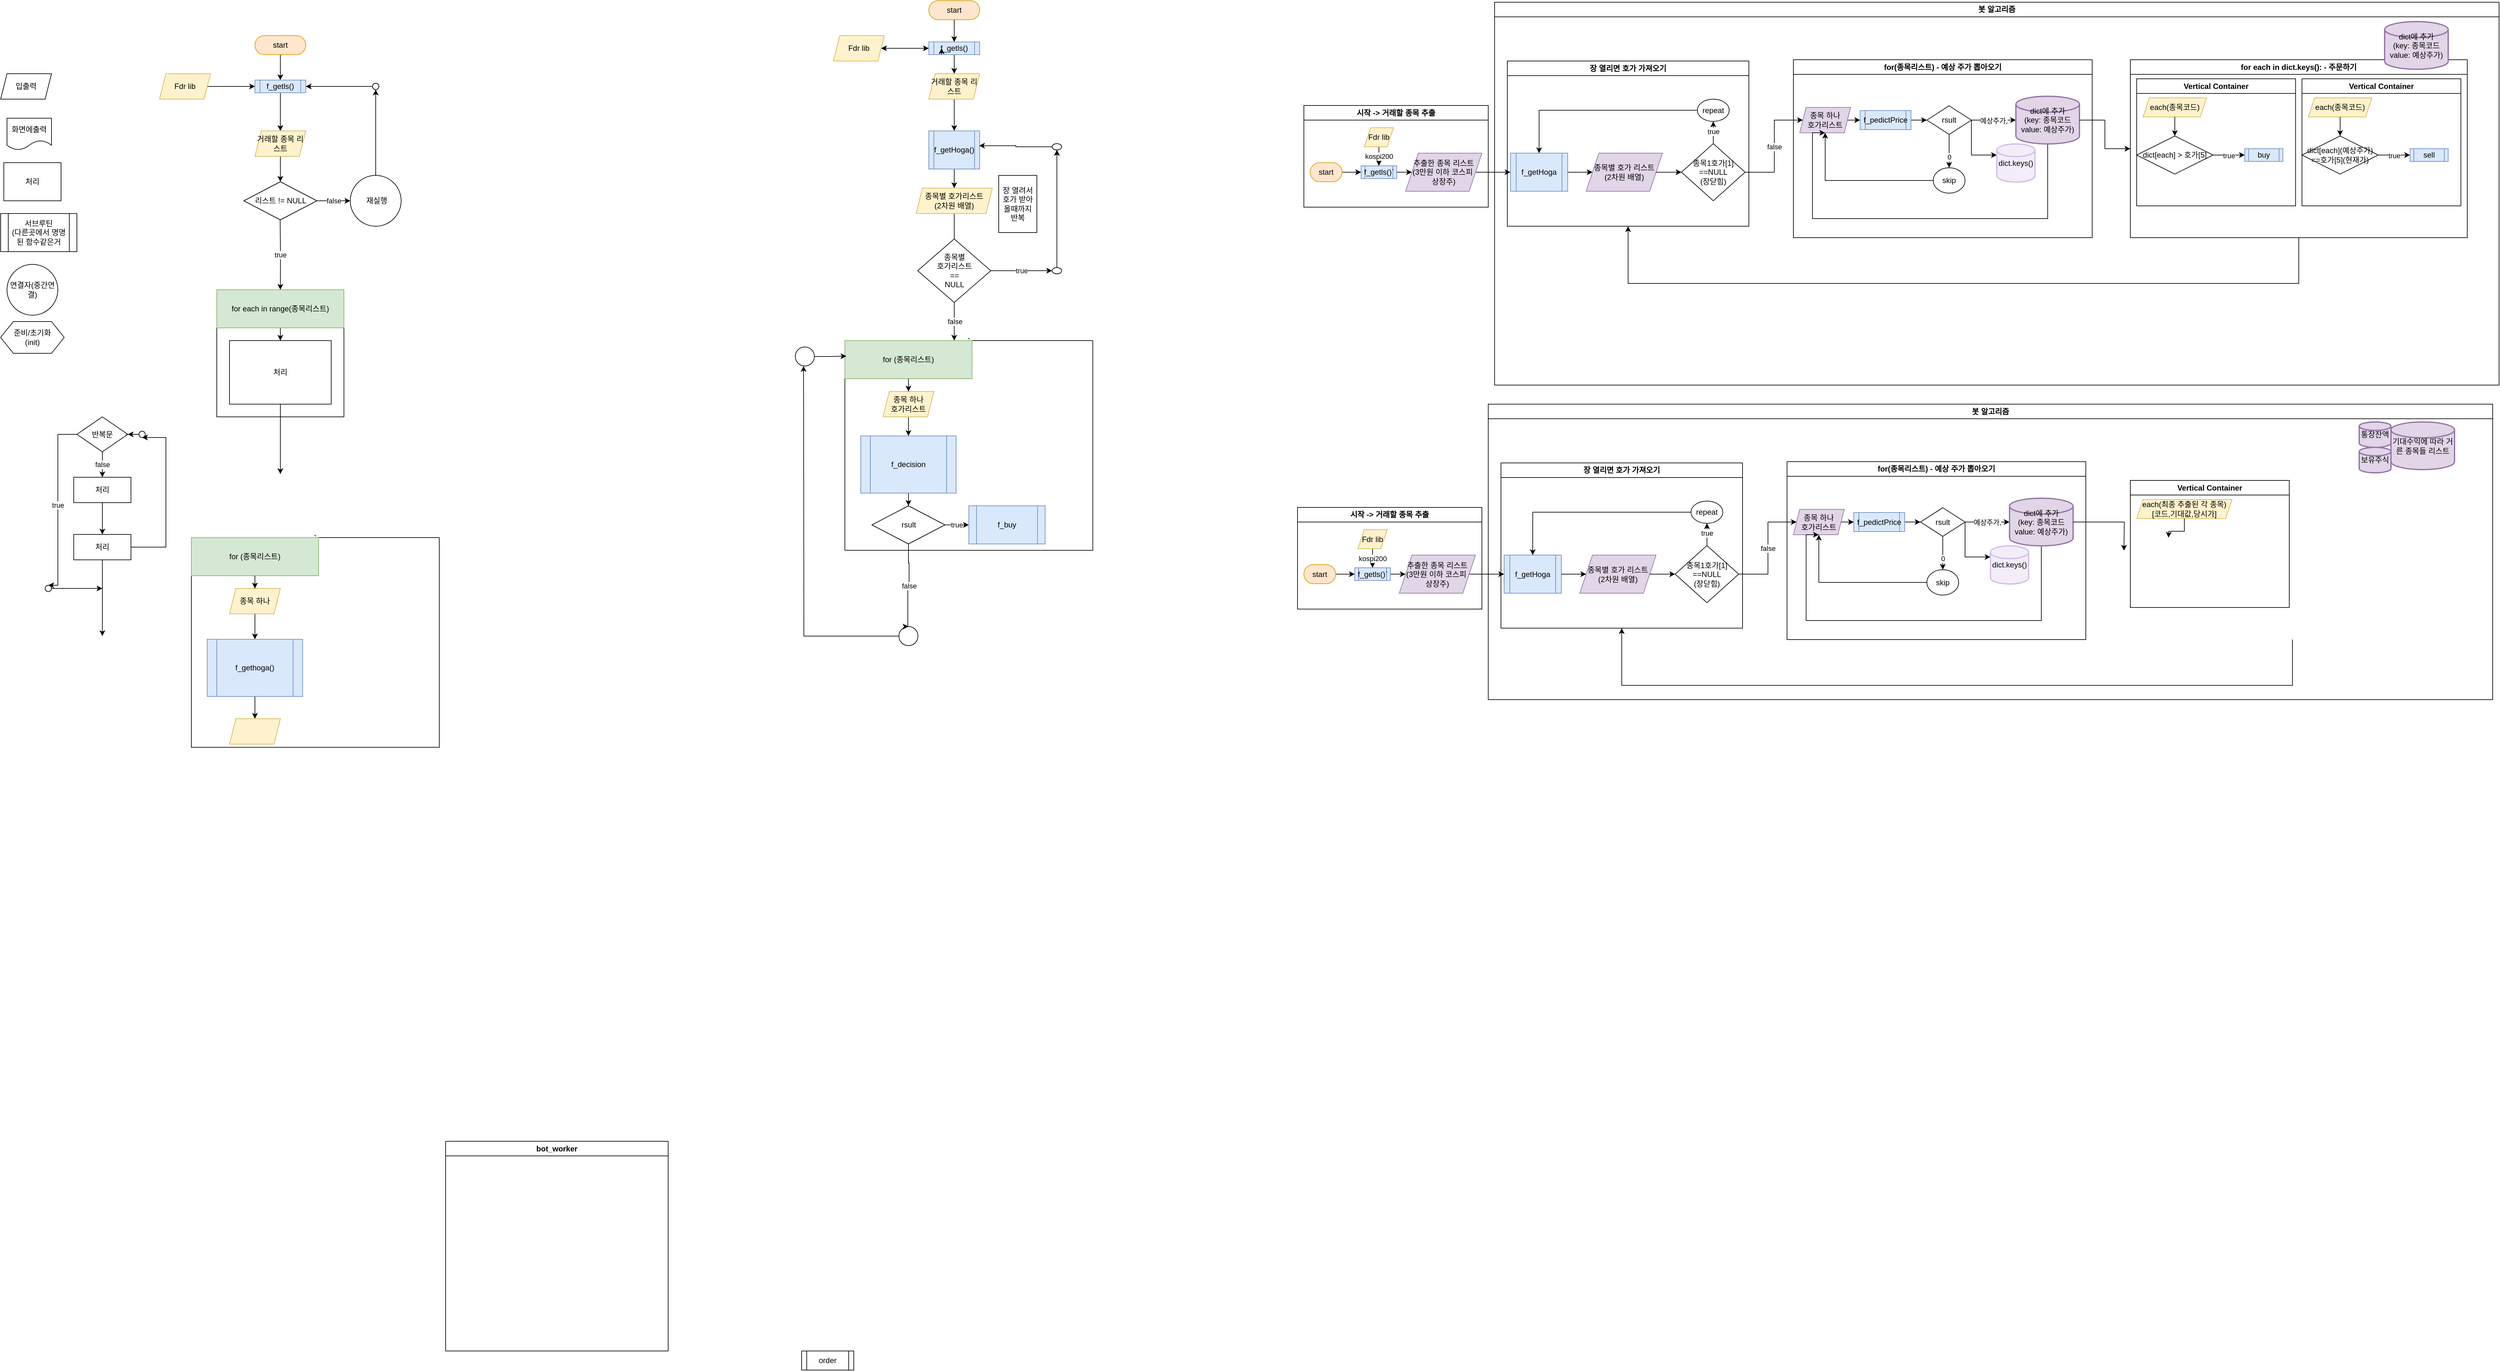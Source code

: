 <mxfile version="21.6.1" type="device">
  <diagram name="페이지-1" id="1V1hIyzYWLw6n8yJ7-vo">
    <mxGraphModel dx="819" dy="478" grid="1" gridSize="10" guides="1" tooltips="1" connect="1" arrows="1" fold="1" page="1" pageScale="1" pageWidth="827" pageHeight="1169" math="0" shadow="0">
      <root>
        <mxCell id="0" />
        <mxCell id="1" parent="0" />
        <mxCell id="tCUpVD0nMmIW89mL0y8f-20" value="false" style="edgeStyle=orthogonalEdgeStyle;rounded=0;orthogonalLoop=1;jettySize=auto;html=1;" parent="1" source="tCUpVD0nMmIW89mL0y8f-1" edge="1">
          <mxGeometry relative="1" as="geometry">
            <mxPoint x="550" y="340.0" as="targetPoint" />
          </mxGeometry>
        </mxCell>
        <mxCell id="tCUpVD0nMmIW89mL0y8f-21" value="true" style="edgeStyle=orthogonalEdgeStyle;rounded=0;orthogonalLoop=1;jettySize=auto;html=1;entryX=0.5;entryY=0;entryDx=0;entryDy=0;" parent="1" target="tCUpVD0nMmIW89mL0y8f-63" edge="1">
          <mxGeometry relative="1" as="geometry">
            <mxPoint x="440.0" y="480" as="targetPoint" />
            <mxPoint x="439.66" y="370.0" as="sourcePoint" />
          </mxGeometry>
        </mxCell>
        <mxCell id="tCUpVD0nMmIW89mL0y8f-1" value="리스트 != NULL" style="rhombus;whiteSpace=wrap;html=1;" parent="1" vertex="1">
          <mxGeometry x="382.5" y="310" width="115" height="60" as="geometry" />
        </mxCell>
        <mxCell id="tCUpVD0nMmIW89mL0y8f-14" style="edgeStyle=orthogonalEdgeStyle;rounded=0;orthogonalLoop=1;jettySize=auto;html=1;" parent="1" source="tCUpVD0nMmIW89mL0y8f-2" target="tCUpVD0nMmIW89mL0y8f-13" edge="1">
          <mxGeometry relative="1" as="geometry" />
        </mxCell>
        <mxCell id="tCUpVD0nMmIW89mL0y8f-2" value="start" style="rounded=1;whiteSpace=wrap;html=1;arcSize=50;fillColor=#ffe6cc;strokeColor=#d79b00;" parent="1" vertex="1">
          <mxGeometry x="400" y="80" width="80" height="30" as="geometry" />
        </mxCell>
        <mxCell id="tCUpVD0nMmIW89mL0y8f-3" value="입출력" style="shape=parallelogram;perimeter=parallelogramPerimeter;whiteSpace=wrap;html=1;fixedSize=1;size=10;" parent="1" vertex="1">
          <mxGeometry y="140" width="80" height="40" as="geometry" />
        </mxCell>
        <mxCell id="tCUpVD0nMmIW89mL0y8f-4" value="화면에출력" style="shape=document;whiteSpace=wrap;html=1;boundedLbl=1;" parent="1" vertex="1">
          <mxGeometry x="10" y="210" width="70" height="50" as="geometry" />
        </mxCell>
        <mxCell id="tCUpVD0nMmIW89mL0y8f-5" value="처리" style="rounded=0;whiteSpace=wrap;html=1;" parent="1" vertex="1">
          <mxGeometry x="5" y="280" width="90" height="60" as="geometry" />
        </mxCell>
        <mxCell id="tCUpVD0nMmIW89mL0y8f-7" value="서브루틴&lt;br&gt;(다른곳에서 명명된 함수같은거" style="shape=process;whiteSpace=wrap;html=1;backgroundOutline=1;" parent="1" vertex="1">
          <mxGeometry y="360" width="120" height="60" as="geometry" />
        </mxCell>
        <mxCell id="tCUpVD0nMmIW89mL0y8f-9" value="연결자(중간연결)" style="ellipse;whiteSpace=wrap;html=1;aspect=fixed;" parent="1" vertex="1">
          <mxGeometry x="10" y="440" width="80" height="80" as="geometry" />
        </mxCell>
        <mxCell id="tCUpVD0nMmIW89mL0y8f-12" value="준비/초기화&lt;br&gt;(init)" style="shape=hexagon;perimeter=hexagonPerimeter2;whiteSpace=wrap;html=1;fixedSize=1;" parent="1" vertex="1">
          <mxGeometry y="530" width="100" height="50" as="geometry" />
        </mxCell>
        <mxCell id="tCUpVD0nMmIW89mL0y8f-16" style="edgeStyle=orthogonalEdgeStyle;rounded=0;orthogonalLoop=1;jettySize=auto;html=1;entryX=0.5;entryY=0;entryDx=0;entryDy=0;" parent="1" source="tCUpVD0nMmIW89mL0y8f-13" target="tCUpVD0nMmIW89mL0y8f-15" edge="1">
          <mxGeometry relative="1" as="geometry" />
        </mxCell>
        <mxCell id="tCUpVD0nMmIW89mL0y8f-13" value="f_getls()" style="shape=process;whiteSpace=wrap;html=1;backgroundOutline=1;fillColor=#dae8fc;strokeColor=#6c8ebf;" parent="1" vertex="1">
          <mxGeometry x="400" y="150" width="80" height="20" as="geometry" />
        </mxCell>
        <mxCell id="tCUpVD0nMmIW89mL0y8f-19" style="edgeStyle=orthogonalEdgeStyle;rounded=0;orthogonalLoop=1;jettySize=auto;html=1;entryX=0.5;entryY=0;entryDx=0;entryDy=0;" parent="1" source="tCUpVD0nMmIW89mL0y8f-15" target="tCUpVD0nMmIW89mL0y8f-1" edge="1">
          <mxGeometry relative="1" as="geometry" />
        </mxCell>
        <mxCell id="tCUpVD0nMmIW89mL0y8f-15" value="거래할 종목 리스트" style="shape=parallelogram;perimeter=parallelogramPerimeter;whiteSpace=wrap;html=1;fixedSize=1;size=10;fillColor=#fff2cc;strokeColor=#d6b656;" parent="1" vertex="1">
          <mxGeometry x="400" y="230" width="80" height="40" as="geometry" />
        </mxCell>
        <mxCell id="tCUpVD0nMmIW89mL0y8f-18" style="edgeStyle=orthogonalEdgeStyle;rounded=0;orthogonalLoop=1;jettySize=auto;html=1;entryX=0;entryY=0.5;entryDx=0;entryDy=0;" parent="1" source="tCUpVD0nMmIW89mL0y8f-17" target="tCUpVD0nMmIW89mL0y8f-13" edge="1">
          <mxGeometry relative="1" as="geometry" />
        </mxCell>
        <mxCell id="tCUpVD0nMmIW89mL0y8f-17" value="Fdr lib" style="shape=parallelogram;perimeter=parallelogramPerimeter;whiteSpace=wrap;html=1;fixedSize=1;size=10;fillColor=#fff2cc;strokeColor=#d6b656;" parent="1" vertex="1">
          <mxGeometry x="250" y="140" width="80" height="40" as="geometry" />
        </mxCell>
        <mxCell id="tCUpVD0nMmIW89mL0y8f-24" style="edgeStyle=orthogonalEdgeStyle;rounded=0;orthogonalLoop=1;jettySize=auto;html=1;entryX=0.5;entryY=1;entryDx=0;entryDy=0;" parent="1" source="tCUpVD0nMmIW89mL0y8f-22" target="tCUpVD0nMmIW89mL0y8f-25" edge="1">
          <mxGeometry relative="1" as="geometry">
            <mxPoint x="590" y="180" as="targetPoint" />
          </mxGeometry>
        </mxCell>
        <mxCell id="tCUpVD0nMmIW89mL0y8f-22" value="&amp;nbsp;재실행" style="ellipse;whiteSpace=wrap;html=1;aspect=fixed;" parent="1" vertex="1">
          <mxGeometry x="550" y="300" width="80" height="80" as="geometry" />
        </mxCell>
        <mxCell id="tCUpVD0nMmIW89mL0y8f-26" style="edgeStyle=orthogonalEdgeStyle;rounded=0;orthogonalLoop=1;jettySize=auto;html=1;entryX=1;entryY=0.5;entryDx=0;entryDy=0;" parent="1" source="tCUpVD0nMmIW89mL0y8f-25" target="tCUpVD0nMmIW89mL0y8f-13" edge="1">
          <mxGeometry relative="1" as="geometry" />
        </mxCell>
        <mxCell id="tCUpVD0nMmIW89mL0y8f-25" value="" style="ellipse;whiteSpace=wrap;html=1;aspect=fixed;" parent="1" vertex="1">
          <mxGeometry x="585" y="155" width="10" height="10" as="geometry" />
        </mxCell>
        <mxCell id="tCUpVD0nMmIW89mL0y8f-46" value="false" style="edgeStyle=orthogonalEdgeStyle;rounded=0;orthogonalLoop=1;jettySize=auto;html=1;" parent="1" source="tCUpVD0nMmIW89mL0y8f-48" target="tCUpVD0nMmIW89mL0y8f-50" edge="1">
          <mxGeometry relative="1" as="geometry">
            <mxPoint x="160" y="775" as="targetPoint" />
          </mxGeometry>
        </mxCell>
        <mxCell id="tCUpVD0nMmIW89mL0y8f-47" value="true" style="edgeStyle=orthogonalEdgeStyle;rounded=0;orthogonalLoop=1;jettySize=auto;html=1;entryX=0.5;entryY=0;entryDx=0;entryDy=0;" parent="1" source="tCUpVD0nMmIW89mL0y8f-48" target="tCUpVD0nMmIW89mL0y8f-57" edge="1">
          <mxGeometry relative="1" as="geometry">
            <mxPoint x="70" y="925" as="targetPoint" />
            <Array as="points">
              <mxPoint x="90" y="708" />
              <mxPoint x="90" y="945" />
            </Array>
          </mxGeometry>
        </mxCell>
        <mxCell id="tCUpVD0nMmIW89mL0y8f-48" value="반복문" style="rhombus;whiteSpace=wrap;html=1;" parent="1" vertex="1">
          <mxGeometry x="120" y="680" width="80" height="55" as="geometry" />
        </mxCell>
        <mxCell id="tCUpVD0nMmIW89mL0y8f-49" style="edgeStyle=orthogonalEdgeStyle;rounded=0;orthogonalLoop=1;jettySize=auto;html=1;" parent="1" source="tCUpVD0nMmIW89mL0y8f-50" target="tCUpVD0nMmIW89mL0y8f-53" edge="1">
          <mxGeometry relative="1" as="geometry">
            <mxPoint x="160" y="865" as="targetPoint" />
          </mxGeometry>
        </mxCell>
        <mxCell id="tCUpVD0nMmIW89mL0y8f-50" value="처리" style="rounded=0;whiteSpace=wrap;html=1;" parent="1" vertex="1">
          <mxGeometry x="115" y="775" width="90" height="40" as="geometry" />
        </mxCell>
        <mxCell id="tCUpVD0nMmIW89mL0y8f-51" style="edgeStyle=orthogonalEdgeStyle;rounded=0;orthogonalLoop=1;jettySize=auto;html=1;entryX=0.5;entryY=1;entryDx=0;entryDy=0;" parent="1" source="tCUpVD0nMmIW89mL0y8f-53" target="tCUpVD0nMmIW89mL0y8f-55" edge="1">
          <mxGeometry relative="1" as="geometry">
            <mxPoint x="260.0" y="775" as="targetPoint" />
            <Array as="points">
              <mxPoint x="260" y="885" />
              <mxPoint x="260" y="713" />
            </Array>
          </mxGeometry>
        </mxCell>
        <mxCell id="tCUpVD0nMmIW89mL0y8f-52" style="edgeStyle=orthogonalEdgeStyle;rounded=0;orthogonalLoop=1;jettySize=auto;html=1;" parent="1" source="tCUpVD0nMmIW89mL0y8f-53" edge="1">
          <mxGeometry relative="1" as="geometry">
            <mxPoint x="160" y="1025" as="targetPoint" />
          </mxGeometry>
        </mxCell>
        <mxCell id="tCUpVD0nMmIW89mL0y8f-53" value="처리" style="rounded=0;whiteSpace=wrap;html=1;" parent="1" vertex="1">
          <mxGeometry x="115" y="865" width="90" height="40" as="geometry" />
        </mxCell>
        <mxCell id="tCUpVD0nMmIW89mL0y8f-54" style="edgeStyle=orthogonalEdgeStyle;rounded=0;orthogonalLoop=1;jettySize=auto;html=1;entryX=1;entryY=0.5;entryDx=0;entryDy=0;" parent="1" source="tCUpVD0nMmIW89mL0y8f-55" target="tCUpVD0nMmIW89mL0y8f-48" edge="1">
          <mxGeometry relative="1" as="geometry" />
        </mxCell>
        <mxCell id="tCUpVD0nMmIW89mL0y8f-55" value="" style="ellipse;whiteSpace=wrap;html=1;aspect=fixed;" parent="1" vertex="1">
          <mxGeometry x="217.5" y="702.5" width="10" height="10" as="geometry" />
        </mxCell>
        <mxCell id="tCUpVD0nMmIW89mL0y8f-56" style="edgeStyle=orthogonalEdgeStyle;rounded=0;orthogonalLoop=1;jettySize=auto;html=1;" parent="1" source="tCUpVD0nMmIW89mL0y8f-57" edge="1">
          <mxGeometry relative="1" as="geometry">
            <mxPoint x="160" y="950" as="targetPoint" />
          </mxGeometry>
        </mxCell>
        <mxCell id="tCUpVD0nMmIW89mL0y8f-57" value="" style="ellipse;whiteSpace=wrap;html=1;aspect=fixed;" parent="1" vertex="1">
          <mxGeometry x="70" y="945" width="10" height="10" as="geometry" />
        </mxCell>
        <mxCell id="tCUpVD0nMmIW89mL0y8f-63" value="" style="swimlane;startSize=0;" parent="1" vertex="1">
          <mxGeometry x="340" y="480" width="200" height="200" as="geometry" />
        </mxCell>
        <mxCell id="tCUpVD0nMmIW89mL0y8f-66" style="edgeStyle=orthogonalEdgeStyle;rounded=0;orthogonalLoop=1;jettySize=auto;html=1;entryX=0.5;entryY=0;entryDx=0;entryDy=0;" parent="tCUpVD0nMmIW89mL0y8f-63" source="tCUpVD0nMmIW89mL0y8f-64" target="tCUpVD0nMmIW89mL0y8f-65" edge="1">
          <mxGeometry relative="1" as="geometry" />
        </mxCell>
        <mxCell id="tCUpVD0nMmIW89mL0y8f-64" value="for each in range(종목리스트)" style="rounded=0;whiteSpace=wrap;html=1;fillColor=#d5e8d4;strokeColor=#82b366;" parent="tCUpVD0nMmIW89mL0y8f-63" vertex="1">
          <mxGeometry width="200" height="60" as="geometry" />
        </mxCell>
        <mxCell id="tCUpVD0nMmIW89mL0y8f-67" style="edgeStyle=orthogonalEdgeStyle;rounded=0;orthogonalLoop=1;jettySize=auto;html=1;" parent="tCUpVD0nMmIW89mL0y8f-63" source="tCUpVD0nMmIW89mL0y8f-65" edge="1">
          <mxGeometry relative="1" as="geometry">
            <mxPoint x="100" y="290" as="targetPoint" />
          </mxGeometry>
        </mxCell>
        <mxCell id="tCUpVD0nMmIW89mL0y8f-65" value="처리" style="rounded=0;whiteSpace=wrap;html=1;" parent="tCUpVD0nMmIW89mL0y8f-63" vertex="1">
          <mxGeometry x="20" y="80" width="160" height="100" as="geometry" />
        </mxCell>
        <mxCell id="tCUpVD0nMmIW89mL0y8f-77" value="`" style="swimlane;startSize=0;" parent="1" vertex="1">
          <mxGeometry x="300" y="870" width="390" height="330" as="geometry" />
        </mxCell>
        <mxCell id="tCUpVD0nMmIW89mL0y8f-78" style="edgeStyle=orthogonalEdgeStyle;rounded=0;orthogonalLoop=1;jettySize=auto;html=1;" parent="tCUpVD0nMmIW89mL0y8f-77" source="tCUpVD0nMmIW89mL0y8f-86" target="tCUpVD0nMmIW89mL0y8f-84" edge="1">
          <mxGeometry relative="1" as="geometry">
            <mxPoint x="100" y="80" as="targetPoint" />
          </mxGeometry>
        </mxCell>
        <mxCell id="tCUpVD0nMmIW89mL0y8f-79" value="for (종목리스트)" style="rounded=0;whiteSpace=wrap;html=1;fillColor=#d5e8d4;strokeColor=#82b366;" parent="tCUpVD0nMmIW89mL0y8f-77" vertex="1">
          <mxGeometry width="200" height="60" as="geometry" />
        </mxCell>
        <mxCell id="tCUpVD0nMmIW89mL0y8f-89" style="edgeStyle=orthogonalEdgeStyle;rounded=0;orthogonalLoop=1;jettySize=auto;html=1;entryX=0.5;entryY=0;entryDx=0;entryDy=0;" parent="tCUpVD0nMmIW89mL0y8f-77" source="tCUpVD0nMmIW89mL0y8f-84" target="tCUpVD0nMmIW89mL0y8f-90" edge="1">
          <mxGeometry relative="1" as="geometry">
            <mxPoint x="100" y="280" as="targetPoint" />
            <Array as="points" />
          </mxGeometry>
        </mxCell>
        <mxCell id="tCUpVD0nMmIW89mL0y8f-84" value="f_gethoga()" style="shape=process;whiteSpace=wrap;html=1;backgroundOutline=1;fillColor=#dae8fc;strokeColor=#6c8ebf;" parent="tCUpVD0nMmIW89mL0y8f-77" vertex="1">
          <mxGeometry x="25" y="160" width="150" height="90" as="geometry" />
        </mxCell>
        <mxCell id="tCUpVD0nMmIW89mL0y8f-86" value="종목 하나" style="shape=parallelogram;perimeter=parallelogramPerimeter;whiteSpace=wrap;html=1;fixedSize=1;size=10;fillColor=#fff2cc;strokeColor=#d6b656;" parent="tCUpVD0nMmIW89mL0y8f-77" vertex="1">
          <mxGeometry x="60" y="80" width="80" height="40" as="geometry" />
        </mxCell>
        <mxCell id="tCUpVD0nMmIW89mL0y8f-87" value="" style="edgeStyle=orthogonalEdgeStyle;rounded=0;orthogonalLoop=1;jettySize=auto;html=1;" parent="tCUpVD0nMmIW89mL0y8f-77" source="tCUpVD0nMmIW89mL0y8f-79" target="tCUpVD0nMmIW89mL0y8f-86" edge="1">
          <mxGeometry relative="1" as="geometry">
            <mxPoint x="1100" y="390" as="sourcePoint" />
            <mxPoint x="1100" y="500" as="targetPoint" />
          </mxGeometry>
        </mxCell>
        <mxCell id="tCUpVD0nMmIW89mL0y8f-90" value="" style="shape=parallelogram;perimeter=parallelogramPerimeter;whiteSpace=wrap;html=1;fixedSize=1;size=10;fillColor=#fff2cc;strokeColor=#d6b656;" parent="tCUpVD0nMmIW89mL0y8f-77" vertex="1">
          <mxGeometry x="60" y="285" width="80" height="40" as="geometry" />
        </mxCell>
        <mxCell id="tCUpVD0nMmIW89mL0y8f-120" style="edgeStyle=orthogonalEdgeStyle;rounded=0;orthogonalLoop=1;jettySize=auto;html=1;entryX=0.5;entryY=0;entryDx=0;entryDy=0;" parent="1" source="tCUpVD0nMmIW89mL0y8f-121" target="tCUpVD0nMmIW89mL0y8f-126" edge="1">
          <mxGeometry relative="1" as="geometry" />
        </mxCell>
        <mxCell id="tCUpVD0nMmIW89mL0y8f-121" value="start" style="rounded=1;whiteSpace=wrap;html=1;arcSize=50;fillColor=#ffe6cc;strokeColor=#d79b00;" parent="1" vertex="1">
          <mxGeometry x="1460" y="25" width="80" height="30" as="geometry" />
        </mxCell>
        <mxCell id="tCUpVD0nMmIW89mL0y8f-122" style="edgeStyle=orthogonalEdgeStyle;rounded=0;orthogonalLoop=1;jettySize=auto;html=1;entryX=0;entryY=0.5;entryDx=0;entryDy=0;" parent="1" source="tCUpVD0nMmIW89mL0y8f-123" edge="1">
          <mxGeometry relative="1" as="geometry">
            <mxPoint x="1460" y="100" as="targetPoint" />
          </mxGeometry>
        </mxCell>
        <mxCell id="tCUpVD0nMmIW89mL0y8f-123" value="Fdr lib" style="shape=parallelogram;perimeter=parallelogramPerimeter;whiteSpace=wrap;html=1;fixedSize=1;size=10;fillColor=#fff2cc;strokeColor=#d6b656;" parent="1" vertex="1">
          <mxGeometry x="1310" y="80" width="80" height="40" as="geometry" />
        </mxCell>
        <mxCell id="tCUpVD0nMmIW89mL0y8f-124" value="" style="edgeStyle=orthogonalEdgeStyle;rounded=0;orthogonalLoop=1;jettySize=auto;html=1;exitX=0;exitY=0.5;exitDx=0;exitDy=0;" parent="1" source="tCUpVD0nMmIW89mL0y8f-126" target="tCUpVD0nMmIW89mL0y8f-123" edge="1">
          <mxGeometry relative="1" as="geometry" />
        </mxCell>
        <mxCell id="tCUpVD0nMmIW89mL0y8f-125" style="edgeStyle=orthogonalEdgeStyle;rounded=0;orthogonalLoop=1;jettySize=auto;html=1;entryX=0.5;entryY=0;entryDx=0;entryDy=0;" parent="1" source="tCUpVD0nMmIW89mL0y8f-126" target="tCUpVD0nMmIW89mL0y8f-128" edge="1">
          <mxGeometry relative="1" as="geometry" />
        </mxCell>
        <mxCell id="tCUpVD0nMmIW89mL0y8f-126" value="f_getls()" style="shape=process;whiteSpace=wrap;html=1;backgroundOutline=1;fillColor=#dae8fc;strokeColor=#6c8ebf;" parent="1" vertex="1">
          <mxGeometry x="1460" y="90" width="80" height="20" as="geometry" />
        </mxCell>
        <mxCell id="tCUpVD0nMmIW89mL0y8f-127" style="edgeStyle=orthogonalEdgeStyle;rounded=0;orthogonalLoop=1;jettySize=auto;html=1;" parent="1" source="tCUpVD0nMmIW89mL0y8f-128" edge="1">
          <mxGeometry relative="1" as="geometry">
            <mxPoint x="1500" y="230" as="targetPoint" />
          </mxGeometry>
        </mxCell>
        <mxCell id="tCUpVD0nMmIW89mL0y8f-128" value="거래할 종목 리스트" style="shape=parallelogram;perimeter=parallelogramPerimeter;whiteSpace=wrap;html=1;fixedSize=1;size=10;fillColor=#fff2cc;strokeColor=#d6b656;" parent="1" vertex="1">
          <mxGeometry x="1460" y="140" width="80" height="40" as="geometry" />
        </mxCell>
        <mxCell id="tCUpVD0nMmIW89mL0y8f-129" style="edgeStyle=orthogonalEdgeStyle;rounded=0;orthogonalLoop=1;jettySize=auto;html=1;entryX=0.5;entryY=0;entryDx=0;entryDy=0;" parent="1" source="tCUpVD0nMmIW89mL0y8f-130" target="tCUpVD0nMmIW89mL0y8f-132" edge="1">
          <mxGeometry relative="1" as="geometry" />
        </mxCell>
        <mxCell id="tCUpVD0nMmIW89mL0y8f-130" value="f_getHoga()" style="shape=process;whiteSpace=wrap;html=1;backgroundOutline=1;fillColor=#dae8fc;strokeColor=#6c8ebf;" parent="1" vertex="1">
          <mxGeometry x="1460" y="230" width="80" height="60" as="geometry" />
        </mxCell>
        <mxCell id="tCUpVD0nMmIW89mL0y8f-131" style="edgeStyle=orthogonalEdgeStyle;rounded=0;orthogonalLoop=1;jettySize=auto;html=1;" parent="1" source="tCUpVD0nMmIW89mL0y8f-132" edge="1">
          <mxGeometry relative="1" as="geometry">
            <mxPoint x="1500" y="420" as="targetPoint" />
          </mxGeometry>
        </mxCell>
        <mxCell id="tCUpVD0nMmIW89mL0y8f-132" value="종목별 호가리스트&lt;br&gt;(2차원 배열)" style="shape=parallelogram;perimeter=parallelogramPerimeter;whiteSpace=wrap;html=1;fixedSize=1;size=10;fillColor=#fff2cc;strokeColor=#d6b656;" parent="1" vertex="1">
          <mxGeometry x="1440" y="320" width="120" height="40" as="geometry" />
        </mxCell>
        <mxCell id="tCUpVD0nMmIW89mL0y8f-135" value="true" style="edgeStyle=orthogonalEdgeStyle;rounded=0;orthogonalLoop=1;jettySize=auto;html=1;" parent="1" source="tCUpVD0nMmIW89mL0y8f-133" target="tCUpVD0nMmIW89mL0y8f-134" edge="1">
          <mxGeometry relative="1" as="geometry" />
        </mxCell>
        <mxCell id="tCUpVD0nMmIW89mL0y8f-140" value="false" style="edgeStyle=orthogonalEdgeStyle;rounded=0;orthogonalLoop=1;jettySize=auto;html=1;" parent="1" source="tCUpVD0nMmIW89mL0y8f-133" edge="1">
          <mxGeometry relative="1" as="geometry">
            <mxPoint x="1500" y="560" as="targetPoint" />
          </mxGeometry>
        </mxCell>
        <mxCell id="tCUpVD0nMmIW89mL0y8f-133" value="종목별&lt;br&gt;호가리스트&lt;br&gt;==&lt;br&gt;NULL" style="rhombus;whiteSpace=wrap;html=1;" parent="1" vertex="1">
          <mxGeometry x="1442.5" y="400" width="115" height="100" as="geometry" />
        </mxCell>
        <mxCell id="tCUpVD0nMmIW89mL0y8f-136" style="edgeStyle=orthogonalEdgeStyle;rounded=0;orthogonalLoop=1;jettySize=auto;html=1;" parent="1" source="tCUpVD0nMmIW89mL0y8f-137" edge="1">
          <mxGeometry relative="1" as="geometry">
            <mxPoint x="1661.5" y="260" as="targetPoint" />
          </mxGeometry>
        </mxCell>
        <mxCell id="tCUpVD0nMmIW89mL0y8f-134" value="" style="ellipse;whiteSpace=wrap;html=1;" parent="1" vertex="1">
          <mxGeometry x="1654" y="445" width="15" height="10" as="geometry" />
        </mxCell>
        <mxCell id="tCUpVD0nMmIW89mL0y8f-138" value="" style="edgeStyle=orthogonalEdgeStyle;rounded=0;orthogonalLoop=1;jettySize=auto;html=1;" parent="1" source="tCUpVD0nMmIW89mL0y8f-134" target="tCUpVD0nMmIW89mL0y8f-137" edge="1">
          <mxGeometry relative="1" as="geometry">
            <mxPoint x="1661.5" y="260" as="targetPoint" />
            <mxPoint x="1662" y="445" as="sourcePoint" />
          </mxGeometry>
        </mxCell>
        <mxCell id="tCUpVD0nMmIW89mL0y8f-139" value="" style="edgeStyle=orthogonalEdgeStyle;rounded=0;orthogonalLoop=1;jettySize=auto;html=1;entryX=0.99;entryY=0.388;entryDx=0;entryDy=0;entryPerimeter=0;" parent="1" source="tCUpVD0nMmIW89mL0y8f-137" target="tCUpVD0nMmIW89mL0y8f-130" edge="1">
          <mxGeometry relative="1" as="geometry" />
        </mxCell>
        <mxCell id="tCUpVD0nMmIW89mL0y8f-137" value="" style="ellipse;whiteSpace=wrap;html=1;" parent="1" vertex="1">
          <mxGeometry x="1654" y="250" width="15" height="10" as="geometry" />
        </mxCell>
        <mxCell id="tCUpVD0nMmIW89mL0y8f-154" value="`" style="swimlane;startSize=0;" parent="1" vertex="1">
          <mxGeometry x="1328" y="560" width="390" height="330" as="geometry" />
        </mxCell>
        <mxCell id="tCUpVD0nMmIW89mL0y8f-155" style="edgeStyle=orthogonalEdgeStyle;rounded=0;orthogonalLoop=1;jettySize=auto;html=1;" parent="tCUpVD0nMmIW89mL0y8f-154" source="tCUpVD0nMmIW89mL0y8f-159" target="tCUpVD0nMmIW89mL0y8f-158" edge="1">
          <mxGeometry relative="1" as="geometry">
            <mxPoint x="100" y="80" as="targetPoint" />
          </mxGeometry>
        </mxCell>
        <mxCell id="tCUpVD0nMmIW89mL0y8f-156" value="for (종목리스트)" style="rounded=0;whiteSpace=wrap;html=1;fillColor=#d5e8d4;strokeColor=#82b366;" parent="tCUpVD0nMmIW89mL0y8f-154" vertex="1">
          <mxGeometry width="200" height="60" as="geometry" />
        </mxCell>
        <mxCell id="tCUpVD0nMmIW89mL0y8f-157" style="edgeStyle=orthogonalEdgeStyle;rounded=0;orthogonalLoop=1;jettySize=auto;html=1;entryX=0.5;entryY=0;entryDx=0;entryDy=0;" parent="tCUpVD0nMmIW89mL0y8f-154" source="tCUpVD0nMmIW89mL0y8f-158" target="tCUpVD0nMmIW89mL0y8f-163" edge="1">
          <mxGeometry relative="1" as="geometry" />
        </mxCell>
        <mxCell id="tCUpVD0nMmIW89mL0y8f-158" value="f_decision" style="shape=process;whiteSpace=wrap;html=1;backgroundOutline=1;fillColor=#dae8fc;strokeColor=#6c8ebf;" parent="tCUpVD0nMmIW89mL0y8f-154" vertex="1">
          <mxGeometry x="25" y="150" width="150" height="90" as="geometry" />
        </mxCell>
        <mxCell id="tCUpVD0nMmIW89mL0y8f-159" value="종목 하나&lt;br&gt;호가리스트" style="shape=parallelogram;perimeter=parallelogramPerimeter;whiteSpace=wrap;html=1;fixedSize=1;size=10;fillColor=#fff2cc;strokeColor=#d6b656;" parent="tCUpVD0nMmIW89mL0y8f-154" vertex="1">
          <mxGeometry x="60" y="80" width="80" height="40" as="geometry" />
        </mxCell>
        <mxCell id="tCUpVD0nMmIW89mL0y8f-160" value="" style="edgeStyle=orthogonalEdgeStyle;rounded=0;orthogonalLoop=1;jettySize=auto;html=1;" parent="tCUpVD0nMmIW89mL0y8f-154" source="tCUpVD0nMmIW89mL0y8f-156" target="tCUpVD0nMmIW89mL0y8f-159" edge="1">
          <mxGeometry relative="1" as="geometry">
            <mxPoint x="1100" y="390" as="sourcePoint" />
            <mxPoint x="1100" y="500" as="targetPoint" />
          </mxGeometry>
        </mxCell>
        <mxCell id="tCUpVD0nMmIW89mL0y8f-161" value="true" style="edgeStyle=orthogonalEdgeStyle;rounded=0;orthogonalLoop=1;jettySize=auto;html=1;" parent="tCUpVD0nMmIW89mL0y8f-154" source="tCUpVD0nMmIW89mL0y8f-163" target="tCUpVD0nMmIW89mL0y8f-164" edge="1">
          <mxGeometry relative="1" as="geometry" />
        </mxCell>
        <mxCell id="tCUpVD0nMmIW89mL0y8f-163" value="rsult" style="rhombus;whiteSpace=wrap;html=1;" parent="tCUpVD0nMmIW89mL0y8f-154" vertex="1">
          <mxGeometry x="42.5" y="260" width="115" height="60" as="geometry" />
        </mxCell>
        <mxCell id="tCUpVD0nMmIW89mL0y8f-164" value="f_buy" style="shape=process;whiteSpace=wrap;html=1;backgroundOutline=1;fillColor=#dae8fc;strokeColor=#6c8ebf;" parent="tCUpVD0nMmIW89mL0y8f-154" vertex="1">
          <mxGeometry x="195" y="260" width="120" height="60" as="geometry" />
        </mxCell>
        <mxCell id="tCUpVD0nMmIW89mL0y8f-165" style="edgeStyle=orthogonalEdgeStyle;rounded=0;orthogonalLoop=1;jettySize=auto;html=1;" parent="1" source="tCUpVD0nMmIW89mL0y8f-166" edge="1">
          <mxGeometry relative="1" as="geometry">
            <mxPoint x="1263" y="600" as="targetPoint" />
          </mxGeometry>
        </mxCell>
        <mxCell id="tCUpVD0nMmIW89mL0y8f-166" value="" style="ellipse;whiteSpace=wrap;html=1;aspect=fixed;" parent="1" vertex="1">
          <mxGeometry x="1413" y="1010" width="30" height="30" as="geometry" />
        </mxCell>
        <mxCell id="tCUpVD0nMmIW89mL0y8f-167" value="" style="edgeStyle=orthogonalEdgeStyle;rounded=0;orthogonalLoop=1;jettySize=auto;html=1;entryX=0.012;entryY=0.406;entryDx=0;entryDy=0;entryPerimeter=0;" parent="1" source="tCUpVD0nMmIW89mL0y8f-168" target="tCUpVD0nMmIW89mL0y8f-156" edge="1">
          <mxGeometry relative="1" as="geometry" />
        </mxCell>
        <mxCell id="tCUpVD0nMmIW89mL0y8f-168" value="" style="ellipse;whiteSpace=wrap;html=1;aspect=fixed;" parent="1" vertex="1">
          <mxGeometry x="1250" y="570" width="30" height="30" as="geometry" />
        </mxCell>
        <mxCell id="tCUpVD0nMmIW89mL0y8f-162" value="false" style="edgeStyle=orthogonalEdgeStyle;rounded=0;orthogonalLoop=1;jettySize=auto;html=1;entryX=0.5;entryY=0;entryDx=0;entryDy=0;" parent="1" source="tCUpVD0nMmIW89mL0y8f-163" target="tCUpVD0nMmIW89mL0y8f-166" edge="1">
          <mxGeometry relative="1" as="geometry">
            <mxPoint x="1428" y="940" as="targetPoint" />
            <Array as="points">
              <mxPoint x="1428" y="910" />
              <mxPoint x="1429" y="910" />
              <mxPoint x="1429" y="950" />
              <mxPoint x="1427" y="950" />
            </Array>
          </mxGeometry>
        </mxCell>
        <mxCell id="sMFrb6Sxw22Ko-RmrcBn-1" value="장 열려서&lt;br&gt;호가 받아올때까지 반복&lt;br&gt;" style="rounded=0;whiteSpace=wrap;html=1;" vertex="1" parent="1">
          <mxGeometry x="1570" y="300" width="60" height="90" as="geometry" />
        </mxCell>
        <mxCell id="sMFrb6Sxw22Ko-RmrcBn-4" value="bot_worker" style="swimlane;whiteSpace=wrap;html=1;" vertex="1" parent="1">
          <mxGeometry x="700" y="1820" width="350" height="330" as="geometry" />
        </mxCell>
        <mxCell id="sMFrb6Sxw22Ko-RmrcBn-7" value="order" style="shape=process;whiteSpace=wrap;html=1;backgroundOutline=1;" vertex="1" parent="1">
          <mxGeometry x="1260" y="2150" width="82" height="30" as="geometry" />
        </mxCell>
        <mxCell id="sMFrb6Sxw22Ko-RmrcBn-11" style="edgeStyle=orthogonalEdgeStyle;rounded=0;orthogonalLoop=1;jettySize=auto;html=1;" edge="1" parent="1" source="sMFrb6Sxw22Ko-RmrcBn-8" target="sMFrb6Sxw22Ko-RmrcBn-10">
          <mxGeometry relative="1" as="geometry" />
        </mxCell>
        <mxCell id="sMFrb6Sxw22Ko-RmrcBn-8" value="start" style="rounded=1;whiteSpace=wrap;html=1;arcSize=50;fillColor=#ffe6cc;strokeColor=#d79b00;" vertex="1" parent="1">
          <mxGeometry x="2060" y="280" width="50" height="30" as="geometry" />
        </mxCell>
        <mxCell id="sMFrb6Sxw22Ko-RmrcBn-9" style="edgeStyle=orthogonalEdgeStyle;rounded=0;orthogonalLoop=1;jettySize=auto;html=1;exitX=0.25;exitY=1;exitDx=0;exitDy=0;entryX=0.253;entryY=0.5;entryDx=0;entryDy=0;entryPerimeter=0;" edge="1" parent="1" source="tCUpVD0nMmIW89mL0y8f-126" target="tCUpVD0nMmIW89mL0y8f-126">
          <mxGeometry relative="1" as="geometry" />
        </mxCell>
        <mxCell id="sMFrb6Sxw22Ko-RmrcBn-15" value="" style="edgeStyle=orthogonalEdgeStyle;rounded=0;orthogonalLoop=1;jettySize=auto;html=1;" edge="1" parent="1" source="sMFrb6Sxw22Ko-RmrcBn-10" target="sMFrb6Sxw22Ko-RmrcBn-14">
          <mxGeometry relative="1" as="geometry" />
        </mxCell>
        <mxCell id="sMFrb6Sxw22Ko-RmrcBn-10" value="f_getls()`" style="shape=process;whiteSpace=wrap;html=1;backgroundOutline=1;fillColor=#dae8fc;strokeColor=#6c8ebf;" vertex="1" parent="1">
          <mxGeometry x="2140" y="285" width="56" height="20" as="geometry" />
        </mxCell>
        <mxCell id="sMFrb6Sxw22Ko-RmrcBn-13" value="kospi200" style="edgeStyle=orthogonalEdgeStyle;rounded=0;orthogonalLoop=1;jettySize=auto;html=1;entryX=0.5;entryY=0;entryDx=0;entryDy=0;" edge="1" parent="1" source="sMFrb6Sxw22Ko-RmrcBn-12" target="sMFrb6Sxw22Ko-RmrcBn-10">
          <mxGeometry relative="1" as="geometry">
            <mxPoint x="2180" y="240" as="sourcePoint" />
          </mxGeometry>
        </mxCell>
        <mxCell id="sMFrb6Sxw22Ko-RmrcBn-18" value="" style="edgeStyle=orthogonalEdgeStyle;rounded=0;orthogonalLoop=1;jettySize=auto;html=1;" edge="1" parent="1" source="sMFrb6Sxw22Ko-RmrcBn-14" target="sMFrb6Sxw22Ko-RmrcBn-17">
          <mxGeometry relative="1" as="geometry" />
        </mxCell>
        <mxCell id="sMFrb6Sxw22Ko-RmrcBn-14" value="추출한 종목 리스트&lt;br&gt;(3만원 이하 코스피&amp;nbsp;&lt;br&gt;상장주)" style="shape=parallelogram;perimeter=parallelogramPerimeter;whiteSpace=wrap;html=1;fixedSize=1;fillColor=#e1d5e7;strokeColor=#9673a6;" vertex="1" parent="1">
          <mxGeometry x="2210" y="265" width="120" height="60" as="geometry" />
        </mxCell>
        <mxCell id="sMFrb6Sxw22Ko-RmrcBn-30" value="false" style="edgeStyle=orthogonalEdgeStyle;rounded=0;orthogonalLoop=1;jettySize=auto;html=1;entryX=0;entryY=0.5;entryDx=0;entryDy=0;" edge="1" parent="1" source="sMFrb6Sxw22Ko-RmrcBn-22" target="sMFrb6Sxw22Ko-RmrcBn-31">
          <mxGeometry relative="1" as="geometry">
            <mxPoint x="2840" y="295" as="targetPoint" />
            <Array as="points">
              <mxPoint x="2790" y="295" />
              <mxPoint x="2790" y="213" />
            </Array>
          </mxGeometry>
        </mxCell>
        <mxCell id="sMFrb6Sxw22Ko-RmrcBn-29" value="for(종목리스트) - 예상 주가 뽑아오기" style="swimlane;whiteSpace=wrap;html=1;" vertex="1" parent="1">
          <mxGeometry x="2820" y="118" width="470" height="280" as="geometry" />
        </mxCell>
        <mxCell id="sMFrb6Sxw22Ko-RmrcBn-34" value="" style="edgeStyle=orthogonalEdgeStyle;rounded=0;orthogonalLoop=1;jettySize=auto;html=1;" edge="1" parent="sMFrb6Sxw22Ko-RmrcBn-29" source="sMFrb6Sxw22Ko-RmrcBn-31" target="sMFrb6Sxw22Ko-RmrcBn-33">
          <mxGeometry relative="1" as="geometry" />
        </mxCell>
        <mxCell id="sMFrb6Sxw22Ko-RmrcBn-31" value="종목 하나&lt;br&gt;호가리스트" style="shape=parallelogram;perimeter=parallelogramPerimeter;whiteSpace=wrap;html=1;fixedSize=1;size=10;fillColor=#e1d5e7;strokeColor=#9673a6;" vertex="1" parent="sMFrb6Sxw22Ko-RmrcBn-29">
          <mxGeometry x="10" y="75" width="80" height="40" as="geometry" />
        </mxCell>
        <mxCell id="sMFrb6Sxw22Ko-RmrcBn-36" style="edgeStyle=orthogonalEdgeStyle;rounded=0;orthogonalLoop=1;jettySize=auto;html=1;entryX=0;entryY=0.5;entryDx=0;entryDy=0;" edge="1" parent="sMFrb6Sxw22Ko-RmrcBn-29" source="sMFrb6Sxw22Ko-RmrcBn-33" target="sMFrb6Sxw22Ko-RmrcBn-35">
          <mxGeometry relative="1" as="geometry" />
        </mxCell>
        <mxCell id="sMFrb6Sxw22Ko-RmrcBn-33" value="f_pedictPrice" style="shape=process;whiteSpace=wrap;html=1;backgroundOutline=1;fillColor=#dae8fc;strokeColor=#6c8ebf;" vertex="1" parent="sMFrb6Sxw22Ko-RmrcBn-29">
          <mxGeometry x="105" y="80" width="80" height="30" as="geometry" />
        </mxCell>
        <mxCell id="sMFrb6Sxw22Ko-RmrcBn-38" value="0" style="edgeStyle=orthogonalEdgeStyle;rounded=0;orthogonalLoop=1;jettySize=auto;html=1;" edge="1" parent="sMFrb6Sxw22Ko-RmrcBn-29" source="sMFrb6Sxw22Ko-RmrcBn-35" target="sMFrb6Sxw22Ko-RmrcBn-37">
          <mxGeometry x="0.331" relative="1" as="geometry">
            <mxPoint as="offset" />
          </mxGeometry>
        </mxCell>
        <mxCell id="sMFrb6Sxw22Ko-RmrcBn-40" value="예상주가," style="edgeStyle=orthogonalEdgeStyle;rounded=0;orthogonalLoop=1;jettySize=auto;html=1;" edge="1" parent="sMFrb6Sxw22Ko-RmrcBn-29" source="sMFrb6Sxw22Ko-RmrcBn-35">
          <mxGeometry x="0.007" relative="1" as="geometry">
            <mxPoint x="350" y="95" as="targetPoint" />
            <mxPoint as="offset" />
          </mxGeometry>
        </mxCell>
        <mxCell id="sMFrb6Sxw22Ko-RmrcBn-54" style="edgeStyle=orthogonalEdgeStyle;rounded=0;orthogonalLoop=1;jettySize=auto;html=1;" edge="1" parent="sMFrb6Sxw22Ko-RmrcBn-29" source="sMFrb6Sxw22Ko-RmrcBn-35">
          <mxGeometry relative="1" as="geometry">
            <mxPoint x="320" y="150" as="targetPoint" />
            <Array as="points">
              <mxPoint x="280" y="150" />
              <mxPoint x="310" y="150" />
            </Array>
          </mxGeometry>
        </mxCell>
        <mxCell id="sMFrb6Sxw22Ko-RmrcBn-35" value="rsult" style="rhombus;whiteSpace=wrap;html=1;" vertex="1" parent="sMFrb6Sxw22Ko-RmrcBn-29">
          <mxGeometry x="210" y="72.5" width="70" height="45" as="geometry" />
        </mxCell>
        <mxCell id="sMFrb6Sxw22Ko-RmrcBn-39" style="edgeStyle=orthogonalEdgeStyle;rounded=0;orthogonalLoop=1;jettySize=auto;html=1;entryX=0.5;entryY=1;entryDx=0;entryDy=0;" edge="1" parent="sMFrb6Sxw22Ko-RmrcBn-29" source="sMFrb6Sxw22Ko-RmrcBn-37" target="sMFrb6Sxw22Ko-RmrcBn-31">
          <mxGeometry relative="1" as="geometry" />
        </mxCell>
        <mxCell id="sMFrb6Sxw22Ko-RmrcBn-37" value="skip" style="ellipse;whiteSpace=wrap;html=1;" vertex="1" parent="sMFrb6Sxw22Ko-RmrcBn-29">
          <mxGeometry x="220" y="170" width="50" height="40" as="geometry" />
        </mxCell>
        <mxCell id="sMFrb6Sxw22Ko-RmrcBn-50" style="edgeStyle=orthogonalEdgeStyle;rounded=0;orthogonalLoop=1;jettySize=auto;html=1;entryX=0.5;entryY=1;entryDx=0;entryDy=0;" edge="1" parent="sMFrb6Sxw22Ko-RmrcBn-29" source="sMFrb6Sxw22Ko-RmrcBn-47" target="sMFrb6Sxw22Ko-RmrcBn-31">
          <mxGeometry relative="1" as="geometry">
            <Array as="points">
              <mxPoint x="400" y="250" />
              <mxPoint x="30" y="250" />
              <mxPoint x="30" y="115" />
            </Array>
          </mxGeometry>
        </mxCell>
        <mxCell id="sMFrb6Sxw22Ko-RmrcBn-47" value="dict에 추가&lt;br&gt;(key: 종목코드&lt;br&gt;value: 예상주가)" style="strokeWidth=2;html=1;shape=mxgraph.flowchart.database;whiteSpace=wrap;fillColor=#e1d5e7;strokeColor=#9673a6;" vertex="1" parent="sMFrb6Sxw22Ko-RmrcBn-29">
          <mxGeometry x="350" y="57.5" width="100" height="75" as="geometry" />
        </mxCell>
        <mxCell id="sMFrb6Sxw22Ko-RmrcBn-55" value="dict.keys()" style="strokeWidth=2;html=1;shape=mxgraph.flowchart.database;whiteSpace=wrap;fillColor=#F3EDFA;strokeColor=#D2BEE6;" vertex="1" parent="sMFrb6Sxw22Ko-RmrcBn-29">
          <mxGeometry x="320" y="132.5" width="60" height="60" as="geometry" />
        </mxCell>
        <mxCell id="sMFrb6Sxw22Ko-RmrcBn-147" style="edgeStyle=orthogonalEdgeStyle;rounded=0;orthogonalLoop=1;jettySize=auto;html=1;exitX=0.5;exitY=1;exitDx=0;exitDy=0;exitPerimeter=0;" edge="1" parent="sMFrb6Sxw22Ko-RmrcBn-29" source="sMFrb6Sxw22Ko-RmrcBn-55" target="sMFrb6Sxw22Ko-RmrcBn-55">
          <mxGeometry relative="1" as="geometry" />
        </mxCell>
        <mxCell id="sMFrb6Sxw22Ko-RmrcBn-41" value="" style="edgeStyle=orthogonalEdgeStyle;rounded=0;orthogonalLoop=1;jettySize=auto;html=1;entryX=0.5;entryY=0;entryDx=0;entryDy=0;" edge="1" parent="1" target="sMFrb6Sxw22Ko-RmrcBn-12">
          <mxGeometry relative="1" as="geometry">
            <mxPoint x="2170" y="240" as="sourcePoint" />
            <mxPoint x="2170" y="285" as="targetPoint" />
          </mxGeometry>
        </mxCell>
        <mxCell id="sMFrb6Sxw22Ko-RmrcBn-12" value="Fdr lib" style="shape=parallelogram;perimeter=parallelogramPerimeter;whiteSpace=wrap;html=1;fixedSize=1;size=10;fillColor=#fff2cc;strokeColor=#d6b656;" vertex="1" parent="1">
          <mxGeometry x="2145" y="225" width="46" height="30" as="geometry" />
        </mxCell>
        <mxCell id="sMFrb6Sxw22Ko-RmrcBn-42" value="장 열리면 호가 가져오기" style="swimlane;whiteSpace=wrap;html=1;" vertex="1" parent="1">
          <mxGeometry x="2370" y="120" width="380" height="260" as="geometry" />
        </mxCell>
        <mxCell id="sMFrb6Sxw22Ko-RmrcBn-19" value="종목별 호가 리스트&lt;br&gt;(2차원 배열)" style="shape=parallelogram;perimeter=parallelogramPerimeter;whiteSpace=wrap;html=1;fixedSize=1;fillColor=#e1d5e7;strokeColor=#9673a6;" vertex="1" parent="sMFrb6Sxw22Ko-RmrcBn-42">
          <mxGeometry x="124" y="145" width="120" height="60" as="geometry" />
        </mxCell>
        <mxCell id="sMFrb6Sxw22Ko-RmrcBn-22" value="종목1호가[1]&lt;br&gt;==NULL&lt;br&gt;(장닫힘)" style="rhombus;whiteSpace=wrap;html=1;" vertex="1" parent="sMFrb6Sxw22Ko-RmrcBn-42">
          <mxGeometry x="274" y="130" width="100" height="90" as="geometry" />
        </mxCell>
        <mxCell id="sMFrb6Sxw22Ko-RmrcBn-23" value="" style="edgeStyle=orthogonalEdgeStyle;rounded=0;orthogonalLoop=1;jettySize=auto;html=1;" edge="1" parent="sMFrb6Sxw22Ko-RmrcBn-42" source="sMFrb6Sxw22Ko-RmrcBn-19" target="sMFrb6Sxw22Ko-RmrcBn-22">
          <mxGeometry relative="1" as="geometry" />
        </mxCell>
        <mxCell id="sMFrb6Sxw22Ko-RmrcBn-26" value="repeat" style="ellipse;whiteSpace=wrap;html=1;" vertex="1" parent="sMFrb6Sxw22Ko-RmrcBn-42">
          <mxGeometry x="299" y="60" width="50" height="35" as="geometry" />
        </mxCell>
        <mxCell id="sMFrb6Sxw22Ko-RmrcBn-27" value="true" style="edgeStyle=orthogonalEdgeStyle;rounded=0;orthogonalLoop=1;jettySize=auto;html=1;" edge="1" parent="sMFrb6Sxw22Ko-RmrcBn-42" source="sMFrb6Sxw22Ko-RmrcBn-22" target="sMFrb6Sxw22Ko-RmrcBn-26">
          <mxGeometry x="0.125" relative="1" as="geometry">
            <Array as="points">
              <mxPoint x="324" y="100" />
              <mxPoint x="324" y="100" />
            </Array>
            <mxPoint as="offset" />
          </mxGeometry>
        </mxCell>
        <mxCell id="sMFrb6Sxw22Ko-RmrcBn-17" value="f_getHoga" style="shape=process;whiteSpace=wrap;html=1;backgroundOutline=1;fillColor=#dae8fc;strokeColor=#6c8ebf;" vertex="1" parent="sMFrb6Sxw22Ko-RmrcBn-42">
          <mxGeometry x="5" y="145" width="90" height="60" as="geometry" />
        </mxCell>
        <mxCell id="sMFrb6Sxw22Ko-RmrcBn-20" value="" style="edgeStyle=orthogonalEdgeStyle;rounded=0;orthogonalLoop=1;jettySize=auto;html=1;" edge="1" parent="sMFrb6Sxw22Ko-RmrcBn-42" source="sMFrb6Sxw22Ko-RmrcBn-17" target="sMFrb6Sxw22Ko-RmrcBn-19">
          <mxGeometry relative="1" as="geometry" />
        </mxCell>
        <mxCell id="sMFrb6Sxw22Ko-RmrcBn-28" style="edgeStyle=orthogonalEdgeStyle;rounded=0;orthogonalLoop=1;jettySize=auto;html=1;entryX=0.5;entryY=0;entryDx=0;entryDy=0;" edge="1" parent="sMFrb6Sxw22Ko-RmrcBn-42" source="sMFrb6Sxw22Ko-RmrcBn-26" target="sMFrb6Sxw22Ko-RmrcBn-17">
          <mxGeometry relative="1" as="geometry" />
        </mxCell>
        <mxCell id="sMFrb6Sxw22Ko-RmrcBn-43" value="시작 -&amp;gt; 거래할 종목 추출" style="swimlane;whiteSpace=wrap;html=1;" vertex="1" parent="1">
          <mxGeometry x="2050" y="190" width="290" height="160" as="geometry" />
        </mxCell>
        <mxCell id="sMFrb6Sxw22Ko-RmrcBn-145" style="edgeStyle=orthogonalEdgeStyle;rounded=0;orthogonalLoop=1;jettySize=auto;html=1;entryX=0.5;entryY=1;entryDx=0;entryDy=0;" edge="1" parent="1" source="sMFrb6Sxw22Ko-RmrcBn-51" target="sMFrb6Sxw22Ko-RmrcBn-42">
          <mxGeometry relative="1" as="geometry">
            <Array as="points">
              <mxPoint x="3615" y="470" />
              <mxPoint x="2560" y="470" />
            </Array>
          </mxGeometry>
        </mxCell>
        <mxCell id="sMFrb6Sxw22Ko-RmrcBn-51" value="for each in dict.keys(): - 주문하기" style="swimlane;whiteSpace=wrap;html=1;" vertex="1" parent="1">
          <mxGeometry x="3350" y="118" width="530" height="280" as="geometry" />
        </mxCell>
        <mxCell id="sMFrb6Sxw22Ko-RmrcBn-97" value="Vertical Container" style="swimlane;whiteSpace=wrap;html=1;" vertex="1" parent="sMFrb6Sxw22Ko-RmrcBn-51">
          <mxGeometry x="10" y="30" width="250" height="200" as="geometry" />
        </mxCell>
        <mxCell id="sMFrb6Sxw22Ko-RmrcBn-98" value="each(종목코드)" style="shape=parallelogram;perimeter=parallelogramPerimeter;whiteSpace=wrap;html=1;fixedSize=1;size=10;fillColor=#fff2cc;strokeColor=#d6b656;" vertex="1" parent="sMFrb6Sxw22Ko-RmrcBn-97">
          <mxGeometry x="10" y="30" width="100" height="30" as="geometry" />
        </mxCell>
        <mxCell id="sMFrb6Sxw22Ko-RmrcBn-99" value="true" style="edgeStyle=orthogonalEdgeStyle;rounded=0;orthogonalLoop=1;jettySize=auto;html=1;" edge="1" parent="sMFrb6Sxw22Ko-RmrcBn-97" source="sMFrb6Sxw22Ko-RmrcBn-100">
          <mxGeometry relative="1" as="geometry">
            <mxPoint x="170" y="120" as="targetPoint" />
          </mxGeometry>
        </mxCell>
        <mxCell id="sMFrb6Sxw22Ko-RmrcBn-100" value="dict[each] &amp;gt; 호가[5]" style="rhombus;whiteSpace=wrap;html=1;" vertex="1" parent="sMFrb6Sxw22Ko-RmrcBn-97">
          <mxGeometry y="90" width="120" height="60" as="geometry" />
        </mxCell>
        <mxCell id="sMFrb6Sxw22Ko-RmrcBn-101" style="edgeStyle=orthogonalEdgeStyle;rounded=0;orthogonalLoop=1;jettySize=auto;html=1;" edge="1" parent="sMFrb6Sxw22Ko-RmrcBn-97" source="sMFrb6Sxw22Ko-RmrcBn-98" target="sMFrb6Sxw22Ko-RmrcBn-100">
          <mxGeometry relative="1" as="geometry">
            <mxPoint x="60" y="110.0" as="targetPoint" />
          </mxGeometry>
        </mxCell>
        <mxCell id="sMFrb6Sxw22Ko-RmrcBn-102" value="buy" style="shape=process;whiteSpace=wrap;html=1;backgroundOutline=1;fillColor=#dae8fc;strokeColor=#6c8ebf;" vertex="1" parent="sMFrb6Sxw22Ko-RmrcBn-97">
          <mxGeometry x="170" y="110" width="60" height="20" as="geometry" />
        </mxCell>
        <mxCell id="sMFrb6Sxw22Ko-RmrcBn-103" value="Vertical Container" style="swimlane;whiteSpace=wrap;html=1;" vertex="1" parent="sMFrb6Sxw22Ko-RmrcBn-51">
          <mxGeometry x="270" y="30" width="250" height="200" as="geometry" />
        </mxCell>
        <mxCell id="sMFrb6Sxw22Ko-RmrcBn-104" value="each(종목코드)" style="shape=parallelogram;perimeter=parallelogramPerimeter;whiteSpace=wrap;html=1;fixedSize=1;size=10;fillColor=#fff2cc;strokeColor=#d6b656;" vertex="1" parent="sMFrb6Sxw22Ko-RmrcBn-103">
          <mxGeometry x="10" y="30" width="100" height="30" as="geometry" />
        </mxCell>
        <mxCell id="sMFrb6Sxw22Ko-RmrcBn-105" value="true" style="edgeStyle=orthogonalEdgeStyle;rounded=0;orthogonalLoop=1;jettySize=auto;html=1;" edge="1" parent="sMFrb6Sxw22Ko-RmrcBn-103" source="sMFrb6Sxw22Ko-RmrcBn-106">
          <mxGeometry relative="1" as="geometry">
            <mxPoint x="170" y="120" as="targetPoint" />
          </mxGeometry>
        </mxCell>
        <mxCell id="sMFrb6Sxw22Ko-RmrcBn-106" value="dict[each](예상주가)&lt;br&gt;==호가[5](현재가)" style="rhombus;whiteSpace=wrap;html=1;" vertex="1" parent="sMFrb6Sxw22Ko-RmrcBn-103">
          <mxGeometry y="90" width="120" height="60" as="geometry" />
        </mxCell>
        <mxCell id="sMFrb6Sxw22Ko-RmrcBn-107" style="edgeStyle=orthogonalEdgeStyle;rounded=0;orthogonalLoop=1;jettySize=auto;html=1;" edge="1" parent="sMFrb6Sxw22Ko-RmrcBn-103" source="sMFrb6Sxw22Ko-RmrcBn-104" target="sMFrb6Sxw22Ko-RmrcBn-106">
          <mxGeometry relative="1" as="geometry">
            <mxPoint x="60" y="110.0" as="targetPoint" />
          </mxGeometry>
        </mxCell>
        <mxCell id="sMFrb6Sxw22Ko-RmrcBn-108" value="sell" style="shape=process;whiteSpace=wrap;html=1;backgroundOutline=1;fillColor=#dae8fc;strokeColor=#6c8ebf;" vertex="1" parent="sMFrb6Sxw22Ko-RmrcBn-103">
          <mxGeometry x="170" y="110" width="60" height="20" as="geometry" />
        </mxCell>
        <mxCell id="sMFrb6Sxw22Ko-RmrcBn-53" style="edgeStyle=orthogonalEdgeStyle;rounded=0;orthogonalLoop=1;jettySize=auto;html=1;entryX=0;entryY=0.5;entryDx=0;entryDy=0;" edge="1" parent="1" source="sMFrb6Sxw22Ko-RmrcBn-47" target="sMFrb6Sxw22Ko-RmrcBn-51">
          <mxGeometry relative="1" as="geometry">
            <mxPoint x="3380" y="213" as="targetPoint" />
          </mxGeometry>
        </mxCell>
        <mxCell id="sMFrb6Sxw22Ko-RmrcBn-144" value="dict에 추가&lt;br&gt;(key: 종목코드&lt;br&gt;value: 예상주가)" style="strokeWidth=2;html=1;shape=mxgraph.flowchart.database;whiteSpace=wrap;fillColor=#e1d5e7;strokeColor=#9673a6;" vertex="1" parent="1">
          <mxGeometry x="3750" y="58" width="100" height="75" as="geometry" />
        </mxCell>
        <mxCell id="sMFrb6Sxw22Ko-RmrcBn-146" value="봇 알고리즘" style="swimlane;whiteSpace=wrap;html=1;" vertex="1" parent="1">
          <mxGeometry x="2350" y="27.5" width="1580" height="602.5" as="geometry" />
        </mxCell>
        <mxCell id="sMFrb6Sxw22Ko-RmrcBn-150" style="edgeStyle=orthogonalEdgeStyle;rounded=0;orthogonalLoop=1;jettySize=auto;html=1;" edge="1" parent="1" source="sMFrb6Sxw22Ko-RmrcBn-151" target="sMFrb6Sxw22Ko-RmrcBn-153">
          <mxGeometry relative="1" as="geometry" />
        </mxCell>
        <mxCell id="sMFrb6Sxw22Ko-RmrcBn-151" value="start" style="rounded=1;whiteSpace=wrap;html=1;arcSize=50;fillColor=#ffe6cc;strokeColor=#d79b00;" vertex="1" parent="1">
          <mxGeometry x="2050" y="912.5" width="50" height="30" as="geometry" />
        </mxCell>
        <mxCell id="sMFrb6Sxw22Ko-RmrcBn-152" value="" style="edgeStyle=orthogonalEdgeStyle;rounded=0;orthogonalLoop=1;jettySize=auto;html=1;" edge="1" parent="1" source="sMFrb6Sxw22Ko-RmrcBn-153" target="sMFrb6Sxw22Ko-RmrcBn-156">
          <mxGeometry relative="1" as="geometry" />
        </mxCell>
        <mxCell id="sMFrb6Sxw22Ko-RmrcBn-153" value="f_getls()`" style="shape=process;whiteSpace=wrap;html=1;backgroundOutline=1;fillColor=#dae8fc;strokeColor=#6c8ebf;" vertex="1" parent="1">
          <mxGeometry x="2130" y="917.5" width="56" height="20" as="geometry" />
        </mxCell>
        <mxCell id="sMFrb6Sxw22Ko-RmrcBn-154" value="kospi200" style="edgeStyle=orthogonalEdgeStyle;rounded=0;orthogonalLoop=1;jettySize=auto;html=1;entryX=0.5;entryY=0;entryDx=0;entryDy=0;" edge="1" parent="1" source="sMFrb6Sxw22Ko-RmrcBn-174" target="sMFrb6Sxw22Ko-RmrcBn-153">
          <mxGeometry relative="1" as="geometry">
            <mxPoint x="2170" y="872.5" as="sourcePoint" />
          </mxGeometry>
        </mxCell>
        <mxCell id="sMFrb6Sxw22Ko-RmrcBn-155" value="" style="edgeStyle=orthogonalEdgeStyle;rounded=0;orthogonalLoop=1;jettySize=auto;html=1;" edge="1" parent="1" source="sMFrb6Sxw22Ko-RmrcBn-156" target="sMFrb6Sxw22Ko-RmrcBn-181">
          <mxGeometry relative="1" as="geometry" />
        </mxCell>
        <mxCell id="sMFrb6Sxw22Ko-RmrcBn-156" value="추출한 종목 리스트&lt;br&gt;(3만원 이하 코스피&amp;nbsp;&lt;br&gt;상장주)" style="shape=parallelogram;perimeter=parallelogramPerimeter;whiteSpace=wrap;html=1;fixedSize=1;fillColor=#e1d5e7;strokeColor=#9673a6;" vertex="1" parent="1">
          <mxGeometry x="2200" y="897.5" width="120" height="60" as="geometry" />
        </mxCell>
        <mxCell id="sMFrb6Sxw22Ko-RmrcBn-157" value="false" style="edgeStyle=orthogonalEdgeStyle;rounded=0;orthogonalLoop=1;jettySize=auto;html=1;entryX=0;entryY=0.5;entryDx=0;entryDy=0;" edge="1" parent="1" source="sMFrb6Sxw22Ko-RmrcBn-177" target="sMFrb6Sxw22Ko-RmrcBn-160">
          <mxGeometry relative="1" as="geometry">
            <mxPoint x="2830" y="927.5" as="targetPoint" />
            <Array as="points">
              <mxPoint x="2780" y="927.5" />
              <mxPoint x="2780" y="845.5" />
            </Array>
          </mxGeometry>
        </mxCell>
        <mxCell id="sMFrb6Sxw22Ko-RmrcBn-158" value="for(종목리스트) - 예상 주가 뽑아오기" style="swimlane;whiteSpace=wrap;html=1;" vertex="1" parent="1">
          <mxGeometry x="2810" y="750.5" width="470" height="280" as="geometry" />
        </mxCell>
        <mxCell id="sMFrb6Sxw22Ko-RmrcBn-159" value="" style="edgeStyle=orthogonalEdgeStyle;rounded=0;orthogonalLoop=1;jettySize=auto;html=1;" edge="1" parent="sMFrb6Sxw22Ko-RmrcBn-158" source="sMFrb6Sxw22Ko-RmrcBn-160" target="sMFrb6Sxw22Ko-RmrcBn-162">
          <mxGeometry relative="1" as="geometry" />
        </mxCell>
        <mxCell id="sMFrb6Sxw22Ko-RmrcBn-160" value="종목 하나&lt;br&gt;호가리스트" style="shape=parallelogram;perimeter=parallelogramPerimeter;whiteSpace=wrap;html=1;fixedSize=1;size=10;fillColor=#e1d5e7;strokeColor=#9673a6;" vertex="1" parent="sMFrb6Sxw22Ko-RmrcBn-158">
          <mxGeometry x="10" y="75" width="80" height="40" as="geometry" />
        </mxCell>
        <mxCell id="sMFrb6Sxw22Ko-RmrcBn-161" style="edgeStyle=orthogonalEdgeStyle;rounded=0;orthogonalLoop=1;jettySize=auto;html=1;entryX=0;entryY=0.5;entryDx=0;entryDy=0;" edge="1" parent="sMFrb6Sxw22Ko-RmrcBn-158" source="sMFrb6Sxw22Ko-RmrcBn-162" target="sMFrb6Sxw22Ko-RmrcBn-166">
          <mxGeometry relative="1" as="geometry" />
        </mxCell>
        <mxCell id="sMFrb6Sxw22Ko-RmrcBn-162" value="f_pedictPrice" style="shape=process;whiteSpace=wrap;html=1;backgroundOutline=1;fillColor=#dae8fc;strokeColor=#6c8ebf;" vertex="1" parent="sMFrb6Sxw22Ko-RmrcBn-158">
          <mxGeometry x="105" y="80" width="80" height="30" as="geometry" />
        </mxCell>
        <mxCell id="sMFrb6Sxw22Ko-RmrcBn-163" value="0" style="edgeStyle=orthogonalEdgeStyle;rounded=0;orthogonalLoop=1;jettySize=auto;html=1;" edge="1" parent="sMFrb6Sxw22Ko-RmrcBn-158" source="sMFrb6Sxw22Ko-RmrcBn-166" target="sMFrb6Sxw22Ko-RmrcBn-168">
          <mxGeometry x="0.331" relative="1" as="geometry">
            <mxPoint as="offset" />
          </mxGeometry>
        </mxCell>
        <mxCell id="sMFrb6Sxw22Ko-RmrcBn-164" value="예상주가," style="edgeStyle=orthogonalEdgeStyle;rounded=0;orthogonalLoop=1;jettySize=auto;html=1;" edge="1" parent="sMFrb6Sxw22Ko-RmrcBn-158" source="sMFrb6Sxw22Ko-RmrcBn-166">
          <mxGeometry x="0.007" relative="1" as="geometry">
            <mxPoint x="350" y="95" as="targetPoint" />
            <mxPoint as="offset" />
          </mxGeometry>
        </mxCell>
        <mxCell id="sMFrb6Sxw22Ko-RmrcBn-165" style="edgeStyle=orthogonalEdgeStyle;rounded=0;orthogonalLoop=1;jettySize=auto;html=1;" edge="1" parent="sMFrb6Sxw22Ko-RmrcBn-158" source="sMFrb6Sxw22Ko-RmrcBn-166">
          <mxGeometry relative="1" as="geometry">
            <mxPoint x="320" y="150" as="targetPoint" />
            <Array as="points">
              <mxPoint x="280" y="150" />
              <mxPoint x="310" y="150" />
            </Array>
          </mxGeometry>
        </mxCell>
        <mxCell id="sMFrb6Sxw22Ko-RmrcBn-166" value="rsult" style="rhombus;whiteSpace=wrap;html=1;" vertex="1" parent="sMFrb6Sxw22Ko-RmrcBn-158">
          <mxGeometry x="210" y="72.5" width="70" height="45" as="geometry" />
        </mxCell>
        <mxCell id="sMFrb6Sxw22Ko-RmrcBn-167" style="edgeStyle=orthogonalEdgeStyle;rounded=0;orthogonalLoop=1;jettySize=auto;html=1;entryX=0.5;entryY=1;entryDx=0;entryDy=0;" edge="1" parent="sMFrb6Sxw22Ko-RmrcBn-158" source="sMFrb6Sxw22Ko-RmrcBn-168" target="sMFrb6Sxw22Ko-RmrcBn-160">
          <mxGeometry relative="1" as="geometry" />
        </mxCell>
        <mxCell id="sMFrb6Sxw22Ko-RmrcBn-168" value="skip" style="ellipse;whiteSpace=wrap;html=1;" vertex="1" parent="sMFrb6Sxw22Ko-RmrcBn-158">
          <mxGeometry x="220" y="170" width="50" height="40" as="geometry" />
        </mxCell>
        <mxCell id="sMFrb6Sxw22Ko-RmrcBn-169" style="edgeStyle=orthogonalEdgeStyle;rounded=0;orthogonalLoop=1;jettySize=auto;html=1;entryX=0.5;entryY=1;entryDx=0;entryDy=0;" edge="1" parent="sMFrb6Sxw22Ko-RmrcBn-158" source="sMFrb6Sxw22Ko-RmrcBn-170" target="sMFrb6Sxw22Ko-RmrcBn-160">
          <mxGeometry relative="1" as="geometry">
            <Array as="points">
              <mxPoint x="400" y="250" />
              <mxPoint x="30" y="250" />
              <mxPoint x="30" y="115" />
            </Array>
          </mxGeometry>
        </mxCell>
        <mxCell id="sMFrb6Sxw22Ko-RmrcBn-170" value="dict에 추가&lt;br&gt;(key: 종목코드&lt;br&gt;value: 예상주가)" style="strokeWidth=2;html=1;shape=mxgraph.flowchart.database;whiteSpace=wrap;fillColor=#e1d5e7;strokeColor=#9673a6;" vertex="1" parent="sMFrb6Sxw22Ko-RmrcBn-158">
          <mxGeometry x="350" y="57.5" width="100" height="75" as="geometry" />
        </mxCell>
        <mxCell id="sMFrb6Sxw22Ko-RmrcBn-171" value="dict.keys()" style="strokeWidth=2;html=1;shape=mxgraph.flowchart.database;whiteSpace=wrap;fillColor=#F3EDFA;strokeColor=#D2BEE6;" vertex="1" parent="sMFrb6Sxw22Ko-RmrcBn-158">
          <mxGeometry x="320" y="132.5" width="60" height="60" as="geometry" />
        </mxCell>
        <mxCell id="sMFrb6Sxw22Ko-RmrcBn-172" style="edgeStyle=orthogonalEdgeStyle;rounded=0;orthogonalLoop=1;jettySize=auto;html=1;exitX=0.5;exitY=1;exitDx=0;exitDy=0;exitPerimeter=0;" edge="1" parent="sMFrb6Sxw22Ko-RmrcBn-158" source="sMFrb6Sxw22Ko-RmrcBn-171" target="sMFrb6Sxw22Ko-RmrcBn-171">
          <mxGeometry relative="1" as="geometry" />
        </mxCell>
        <mxCell id="sMFrb6Sxw22Ko-RmrcBn-173" value="" style="edgeStyle=orthogonalEdgeStyle;rounded=0;orthogonalLoop=1;jettySize=auto;html=1;entryX=0.5;entryY=0;entryDx=0;entryDy=0;" edge="1" parent="1" target="sMFrb6Sxw22Ko-RmrcBn-174">
          <mxGeometry relative="1" as="geometry">
            <mxPoint x="2160" y="872.5" as="sourcePoint" />
            <mxPoint x="2160" y="917.5" as="targetPoint" />
          </mxGeometry>
        </mxCell>
        <mxCell id="sMFrb6Sxw22Ko-RmrcBn-174" value="Fdr lib" style="shape=parallelogram;perimeter=parallelogramPerimeter;whiteSpace=wrap;html=1;fixedSize=1;size=10;fillColor=#fff2cc;strokeColor=#d6b656;" vertex="1" parent="1">
          <mxGeometry x="2135" y="857.5" width="46" height="30" as="geometry" />
        </mxCell>
        <mxCell id="sMFrb6Sxw22Ko-RmrcBn-175" value="장 열리면 호가 가져오기" style="swimlane;whiteSpace=wrap;html=1;" vertex="1" parent="1">
          <mxGeometry x="2360" y="752.5" width="380" height="260" as="geometry" />
        </mxCell>
        <mxCell id="sMFrb6Sxw22Ko-RmrcBn-176" value="종목별 호가 리스트&lt;br&gt;(2차원 배열)" style="shape=parallelogram;perimeter=parallelogramPerimeter;whiteSpace=wrap;html=1;fixedSize=1;fillColor=#e1d5e7;strokeColor=#9673a6;" vertex="1" parent="sMFrb6Sxw22Ko-RmrcBn-175">
          <mxGeometry x="124" y="145" width="120" height="60" as="geometry" />
        </mxCell>
        <mxCell id="sMFrb6Sxw22Ko-RmrcBn-177" value="종목1호가[1]&lt;br&gt;==NULL&lt;br&gt;(장닫힘)" style="rhombus;whiteSpace=wrap;html=1;" vertex="1" parent="sMFrb6Sxw22Ko-RmrcBn-175">
          <mxGeometry x="274" y="130" width="100" height="90" as="geometry" />
        </mxCell>
        <mxCell id="sMFrb6Sxw22Ko-RmrcBn-178" value="" style="edgeStyle=orthogonalEdgeStyle;rounded=0;orthogonalLoop=1;jettySize=auto;html=1;" edge="1" parent="sMFrb6Sxw22Ko-RmrcBn-175" source="sMFrb6Sxw22Ko-RmrcBn-176" target="sMFrb6Sxw22Ko-RmrcBn-177">
          <mxGeometry relative="1" as="geometry" />
        </mxCell>
        <mxCell id="sMFrb6Sxw22Ko-RmrcBn-179" value="repeat" style="ellipse;whiteSpace=wrap;html=1;" vertex="1" parent="sMFrb6Sxw22Ko-RmrcBn-175">
          <mxGeometry x="299" y="60" width="50" height="35" as="geometry" />
        </mxCell>
        <mxCell id="sMFrb6Sxw22Ko-RmrcBn-180" value="true" style="edgeStyle=orthogonalEdgeStyle;rounded=0;orthogonalLoop=1;jettySize=auto;html=1;" edge="1" parent="sMFrb6Sxw22Ko-RmrcBn-175" source="sMFrb6Sxw22Ko-RmrcBn-177" target="sMFrb6Sxw22Ko-RmrcBn-179">
          <mxGeometry x="0.125" relative="1" as="geometry">
            <Array as="points">
              <mxPoint x="324" y="100" />
              <mxPoint x="324" y="100" />
            </Array>
            <mxPoint as="offset" />
          </mxGeometry>
        </mxCell>
        <mxCell id="sMFrb6Sxw22Ko-RmrcBn-181" value="f_getHoga" style="shape=process;whiteSpace=wrap;html=1;backgroundOutline=1;fillColor=#dae8fc;strokeColor=#6c8ebf;" vertex="1" parent="sMFrb6Sxw22Ko-RmrcBn-175">
          <mxGeometry x="5" y="145" width="90" height="60" as="geometry" />
        </mxCell>
        <mxCell id="sMFrb6Sxw22Ko-RmrcBn-182" value="" style="edgeStyle=orthogonalEdgeStyle;rounded=0;orthogonalLoop=1;jettySize=auto;html=1;" edge="1" parent="sMFrb6Sxw22Ko-RmrcBn-175" source="sMFrb6Sxw22Ko-RmrcBn-181" target="sMFrb6Sxw22Ko-RmrcBn-176">
          <mxGeometry relative="1" as="geometry" />
        </mxCell>
        <mxCell id="sMFrb6Sxw22Ko-RmrcBn-183" style="edgeStyle=orthogonalEdgeStyle;rounded=0;orthogonalLoop=1;jettySize=auto;html=1;entryX=0.5;entryY=0;entryDx=0;entryDy=0;" edge="1" parent="sMFrb6Sxw22Ko-RmrcBn-175" source="sMFrb6Sxw22Ko-RmrcBn-179" target="sMFrb6Sxw22Ko-RmrcBn-181">
          <mxGeometry relative="1" as="geometry" />
        </mxCell>
        <mxCell id="sMFrb6Sxw22Ko-RmrcBn-184" value="시작 -&amp;gt; 거래할 종목 추출" style="swimlane;whiteSpace=wrap;html=1;" vertex="1" parent="1">
          <mxGeometry x="2040" y="822.5" width="290" height="160" as="geometry" />
        </mxCell>
        <mxCell id="sMFrb6Sxw22Ko-RmrcBn-185" style="edgeStyle=orthogonalEdgeStyle;rounded=0;orthogonalLoop=1;jettySize=auto;html=1;entryX=0.5;entryY=1;entryDx=0;entryDy=0;" edge="1" parent="1" target="sMFrb6Sxw22Ko-RmrcBn-175">
          <mxGeometry relative="1" as="geometry">
            <Array as="points">
              <mxPoint x="3605" y="1102.5" />
              <mxPoint x="2550" y="1102.5" />
            </Array>
            <mxPoint x="3605" y="1030.5" as="sourcePoint" />
          </mxGeometry>
        </mxCell>
        <mxCell id="sMFrb6Sxw22Ko-RmrcBn-199" style="edgeStyle=orthogonalEdgeStyle;rounded=0;orthogonalLoop=1;jettySize=auto;html=1;entryX=0;entryY=0.5;entryDx=0;entryDy=0;" edge="1" parent="1" source="sMFrb6Sxw22Ko-RmrcBn-170">
          <mxGeometry relative="1" as="geometry">
            <mxPoint x="3340" y="890.5" as="targetPoint" />
          </mxGeometry>
        </mxCell>
        <mxCell id="sMFrb6Sxw22Ko-RmrcBn-201" value="봇 알고리즘" style="swimlane;whiteSpace=wrap;html=1;" vertex="1" parent="1">
          <mxGeometry x="2340" y="660" width="1580" height="465" as="geometry" />
        </mxCell>
        <mxCell id="sMFrb6Sxw22Ko-RmrcBn-202" value="통장잔액" style="strokeWidth=2;html=1;shape=mxgraph.flowchart.database;whiteSpace=wrap;fillColor=#e1d5e7;strokeColor=#9673a6;" vertex="1" parent="sMFrb6Sxw22Ko-RmrcBn-201">
          <mxGeometry x="1370" y="28" width="50" height="40" as="geometry" />
        </mxCell>
        <mxCell id="sMFrb6Sxw22Ko-RmrcBn-204" value="보유주식" style="strokeWidth=2;html=1;shape=mxgraph.flowchart.database;whiteSpace=wrap;fillColor=#e1d5e7;strokeColor=#9673a6;" vertex="1" parent="sMFrb6Sxw22Ko-RmrcBn-201">
          <mxGeometry x="1370" y="68" width="50" height="40" as="geometry" />
        </mxCell>
        <mxCell id="sMFrb6Sxw22Ko-RmrcBn-200" value="기대수익에 따라 거른 종목들 리스트" style="strokeWidth=2;html=1;shape=mxgraph.flowchart.database;whiteSpace=wrap;fillColor=#e1d5e7;strokeColor=#9673a6;" vertex="1" parent="sMFrb6Sxw22Ko-RmrcBn-201">
          <mxGeometry x="1420" y="28" width="100" height="75" as="geometry" />
        </mxCell>
        <mxCell id="sMFrb6Sxw22Ko-RmrcBn-205" value="Vertical Container" style="swimlane;whiteSpace=wrap;html=1;" vertex="1" parent="sMFrb6Sxw22Ko-RmrcBn-201">
          <mxGeometry x="1010" y="120" width="250" height="200" as="geometry" />
        </mxCell>
        <mxCell id="sMFrb6Sxw22Ko-RmrcBn-206" value="each(최종 추출된 각 종목)&lt;br&gt;[코드,기대값,당시가]" style="shape=parallelogram;perimeter=parallelogramPerimeter;whiteSpace=wrap;html=1;fixedSize=1;size=10;fillColor=#fff2cc;strokeColor=#d6b656;" vertex="1" parent="sMFrb6Sxw22Ko-RmrcBn-205">
          <mxGeometry x="10" y="30" width="150" height="30" as="geometry" />
        </mxCell>
        <mxCell id="sMFrb6Sxw22Ko-RmrcBn-209" style="edgeStyle=orthogonalEdgeStyle;rounded=0;orthogonalLoop=1;jettySize=auto;html=1;" edge="1" parent="sMFrb6Sxw22Ko-RmrcBn-205" source="sMFrb6Sxw22Ko-RmrcBn-206">
          <mxGeometry relative="1" as="geometry">
            <mxPoint x="60.029" y="90.014" as="targetPoint" />
          </mxGeometry>
        </mxCell>
      </root>
    </mxGraphModel>
  </diagram>
</mxfile>
